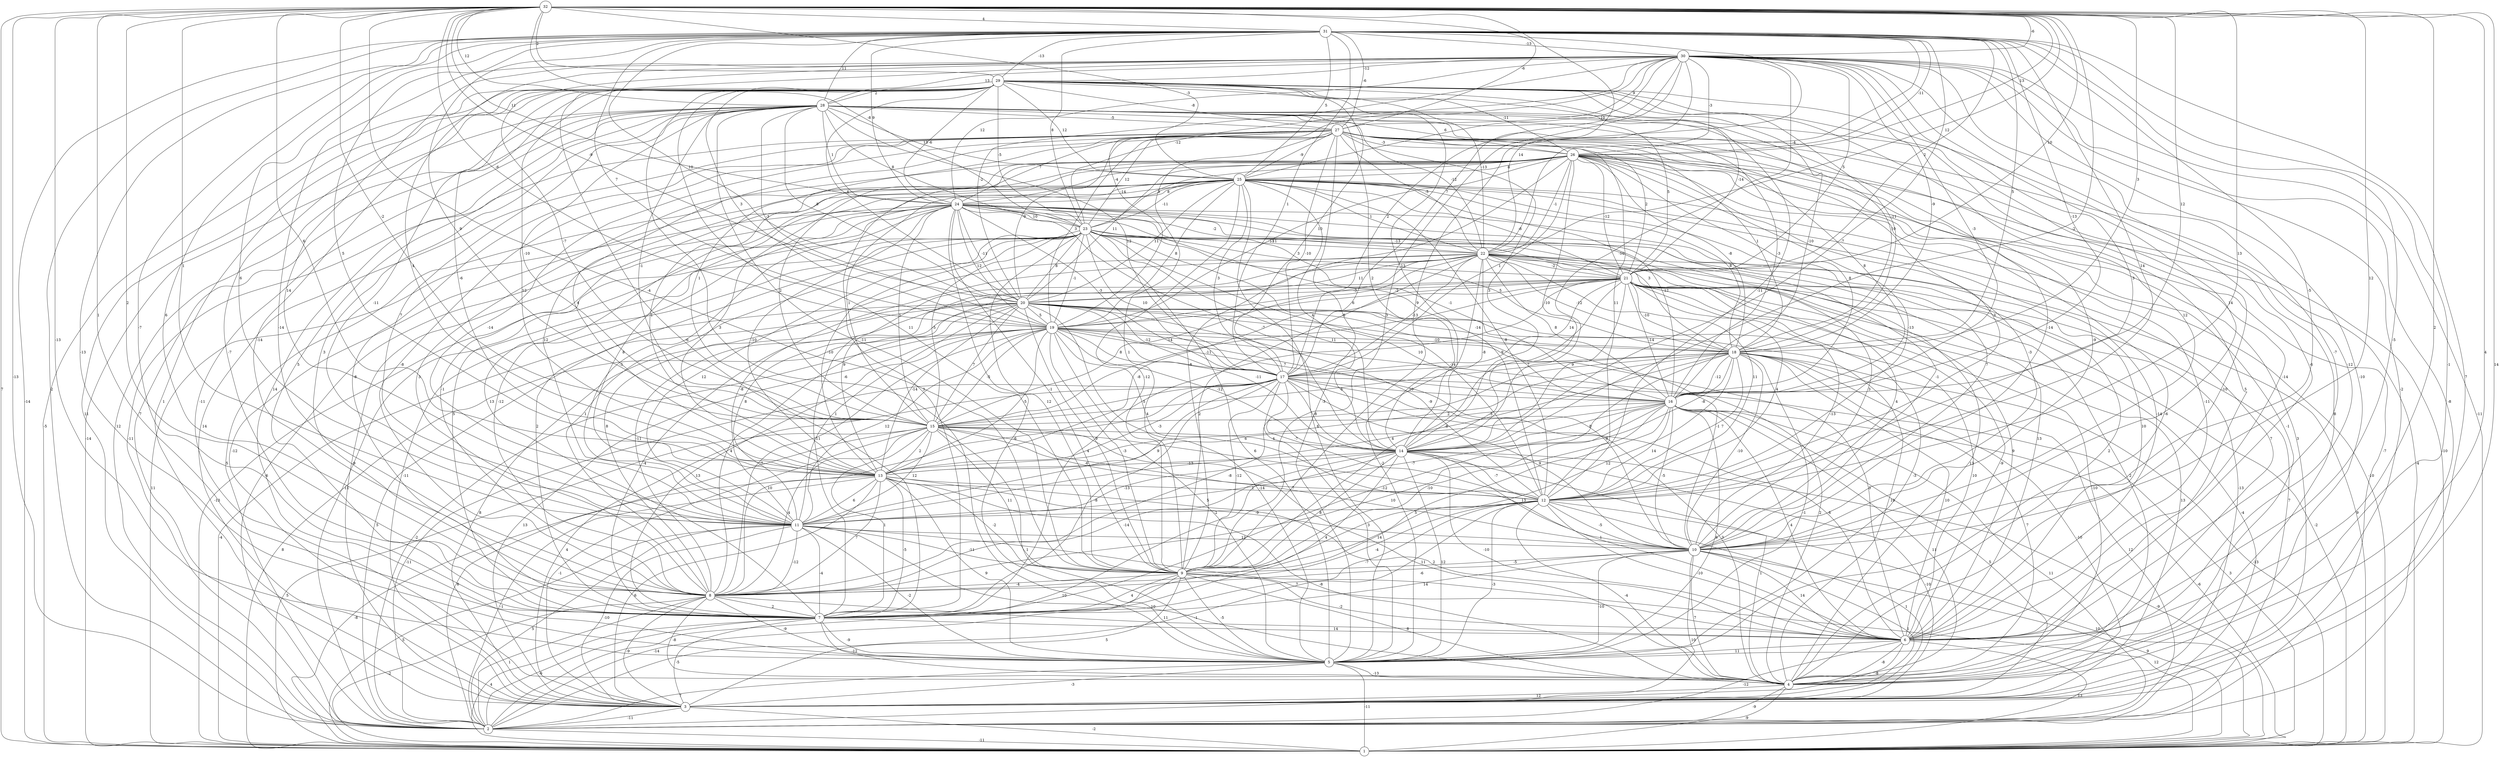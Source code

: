 graph { 
	 fontname="Helvetica,Arial,sans-serif" 
	 node [shape = circle]; 
	 32 -- 1 [label = "7"];
	 32 -- 2 [label = "-13"];
	 32 -- 3 [label = "14"];
	 32 -- 4 [label = "4"];
	 32 -- 5 [label = "-13"];
	 32 -- 6 [label = "2"];
	 32 -- 7 [label = "1"];
	 32 -- 8 [label = "2"];
	 32 -- 9 [label = "-4"];
	 32 -- 10 [label = "12"];
	 32 -- 11 [label = "1"];
	 32 -- 12 [label = "13"];
	 32 -- 13 [label = "6"];
	 32 -- 14 [label = "-2"];
	 32 -- 15 [label = "-2"];
	 32 -- 16 [label = "12"];
	 32 -- 17 [label = "7"];
	 32 -- 18 [label = "3"];
	 32 -- 19 [label = "-6"];
	 32 -- 20 [label = "-9"];
	 32 -- 21 [label = "10"];
	 32 -- 22 [label = "12"];
	 32 -- 23 [label = "-8"];
	 32 -- 24 [label = "11"];
	 32 -- 25 [label = "-3"];
	 32 -- 26 [label = "13"];
	 32 -- 27 [label = "-6"];
	 32 -- 28 [label = "12"];
	 32 -- 29 [label = "2"];
	 32 -- 30 [label = "-6"];
	 32 -- 31 [label = "4"];
	 31 -- 1 [label = "-14"];
	 31 -- 2 [label = "2"];
	 31 -- 3 [label = "7"];
	 31 -- 4 [label = "-1"];
	 31 -- 5 [label = "-13"];
	 31 -- 6 [label = "-5"];
	 31 -- 7 [label = "-7"];
	 31 -- 8 [label = "6"];
	 31 -- 9 [label = "9"];
	 31 -- 10 [label = "-5"];
	 31 -- 11 [label = "6"];
	 31 -- 12 [label = "14"];
	 31 -- 13 [label = "5"];
	 31 -- 14 [label = "-7"];
	 31 -- 15 [label = "9"];
	 31 -- 16 [label = "-13"];
	 31 -- 17 [label = "1"];
	 31 -- 18 [label = "5"];
	 31 -- 19 [label = "7"];
	 31 -- 20 [label = "10"];
	 31 -- 21 [label = "2"];
	 31 -- 22 [label = "-4"];
	 31 -- 23 [label = "8"];
	 31 -- 24 [label = "9"];
	 31 -- 25 [label = "5"];
	 31 -- 26 [label = "-11"];
	 31 -- 27 [label = "-6"];
	 31 -- 28 [label = "11"];
	 31 -- 29 [label = "-13"];
	 31 -- 30 [label = "-13"];
	 30 -- 1 [label = "-11"];
	 30 -- 2 [label = "-8"];
	 30 -- 3 [label = "-2"];
	 30 -- 4 [label = "-10"];
	 30 -- 5 [label = "-12"];
	 30 -- 6 [label = "-7"];
	 30 -- 7 [label = "-6"];
	 30 -- 8 [label = "-14"];
	 30 -- 9 [label = "3"];
	 30 -- 10 [label = "14"];
	 30 -- 11 [label = "14"];
	 30 -- 12 [label = "3"];
	 30 -- 13 [label = "4"];
	 30 -- 14 [label = "-10"];
	 30 -- 15 [label = "-7"];
	 30 -- 16 [label = "-3"];
	 30 -- 17 [label = "2"];
	 30 -- 18 [label = "-9"];
	 30 -- 19 [label = "-14"];
	 30 -- 20 [label = "-2"];
	 30 -- 21 [label = "5"];
	 30 -- 22 [label = "14"];
	 30 -- 23 [label = "-12"];
	 30 -- 24 [label = "12"];
	 30 -- 25 [label = "-10"];
	 30 -- 26 [label = "-3"];
	 30 -- 27 [label = "9"];
	 30 -- 28 [label = "13"];
	 30 -- 29 [label = "-12"];
	 29 -- 1 [label = "-5"];
	 29 -- 2 [label = "11"];
	 29 -- 3 [label = "1"];
	 29 -- 4 [label = "-10"];
	 29 -- 5 [label = "-6"];
	 29 -- 6 [label = "-6"];
	 29 -- 7 [label = "-7"];
	 29 -- 8 [label = "-14"];
	 29 -- 9 [label = "11"];
	 29 -- 10 [label = "12"];
	 29 -- 11 [label = "-11"];
	 29 -- 12 [label = "-11"];
	 29 -- 13 [label = "-6"];
	 29 -- 14 [label = "13"];
	 29 -- 15 [label = "-10"];
	 29 -- 16 [label = "-10"];
	 29 -- 17 [label = "10"];
	 29 -- 18 [label = "-11"];
	 29 -- 19 [label = "3"];
	 29 -- 20 [label = "4"];
	 29 -- 21 [label = "-14"];
	 29 -- 22 [label = "-13"];
	 29 -- 23 [label = "-5"];
	 29 -- 24 [label = "-6"];
	 29 -- 25 [label = "12"];
	 29 -- 26 [label = "-11"];
	 29 -- 27 [label = "-8"];
	 29 -- 28 [label = "2"];
	 28 -- 1 [label = "-14"];
	 28 -- 2 [label = "12"];
	 28 -- 3 [label = "7"];
	 28 -- 4 [label = "-11"];
	 28 -- 5 [label = "14"];
	 28 -- 6 [label = "-14"];
	 28 -- 7 [label = "5"];
	 28 -- 8 [label = "3"];
	 28 -- 9 [label = "-11"];
	 28 -- 10 [label = "-14"];
	 28 -- 11 [label = "7"];
	 28 -- 12 [label = "11"];
	 28 -- 13 [label = "12"];
	 28 -- 14 [label = "2"];
	 28 -- 15 [label = "-1"];
	 28 -- 16 [label = "-3"];
	 28 -- 17 [label = "12"];
	 28 -- 18 [label = "10"];
	 28 -- 19 [label = "-3"];
	 28 -- 20 [label = "8"];
	 28 -- 21 [label = "5"];
	 28 -- 22 [label = "-12"];
	 28 -- 23 [label = "8"];
	 28 -- 24 [label = "1"];
	 28 -- 25 [label = "13"];
	 28 -- 26 [label = "6"];
	 28 -- 27 [label = "-5"];
	 27 -- 1 [label = "-10"];
	 27 -- 2 [label = "-11"];
	 27 -- 3 [label = "14"];
	 27 -- 4 [label = "8"];
	 27 -- 5 [label = "-3"];
	 27 -- 6 [label = "5"];
	 27 -- 7 [label = "-8"];
	 27 -- 8 [label = "-8"];
	 27 -- 9 [label = "1"];
	 27 -- 10 [label = "-9"];
	 27 -- 11 [label = "-14"];
	 27 -- 12 [label = "3"];
	 27 -- 13 [label = "4"];
	 27 -- 14 [label = "3"];
	 27 -- 15 [label = "1"];
	 27 -- 16 [label = "8"];
	 27 -- 17 [label = "-10"];
	 27 -- 18 [label = "1"];
	 27 -- 19 [label = "3"];
	 27 -- 20 [label = "-9"];
	 27 -- 21 [label = "2"];
	 27 -- 22 [label = "-5"];
	 27 -- 23 [label = "12"];
	 27 -- 24 [label = "7"];
	 27 -- 25 [label = "-9"];
	 27 -- 26 [label = "-3"];
	 26 -- 1 [label = "-4"];
	 26 -- 2 [label = "-7"];
	 26 -- 3 [label = "3"];
	 26 -- 4 [label = "-1"];
	 26 -- 5 [label = "-6"];
	 26 -- 6 [label = "-11"];
	 26 -- 7 [label = "3"];
	 26 -- 8 [label = "3"];
	 26 -- 9 [label = "-8"];
	 26 -- 10 [label = "-3"];
	 26 -- 11 [label = "12"];
	 26 -- 12 [label = "-13"];
	 26 -- 13 [label = "1"];
	 26 -- 14 [label = "-10"];
	 26 -- 15 [label = "2"];
	 26 -- 16 [label = "8"];
	 26 -- 17 [label = "1"];
	 26 -- 18 [label = "-8"];
	 26 -- 19 [label = "-11"];
	 26 -- 20 [label = "11"];
	 26 -- 21 [label = "-12"];
	 26 -- 22 [label = "-1"];
	 26 -- 23 [label = "3"];
	 26 -- 24 [label = "-4"];
	 26 -- 25 [label = "8"];
	 25 -- 1 [label = "-10"];
	 25 -- 2 [label = "5"];
	 25 -- 3 [label = "-12"];
	 25 -- 4 [label = "7"];
	 25 -- 5 [label = "6"];
	 25 -- 6 [label = "-14"];
	 25 -- 7 [label = "13"];
	 25 -- 8 [label = "-1"];
	 25 -- 9 [label = "-12"];
	 25 -- 10 [label = "7"];
	 25 -- 11 [label = "8"];
	 25 -- 12 [label = "-8"];
	 25 -- 13 [label = "3"];
	 25 -- 14 [label = "4"];
	 25 -- 15 [label = "1"];
	 25 -- 16 [label = "-12"];
	 25 -- 17 [label = "3"];
	 25 -- 18 [label = "8"];
	 25 -- 19 [label = "8"];
	 25 -- 20 [label = "11"];
	 25 -- 21 [label = "-6"];
	 25 -- 22 [label = "1"];
	 25 -- 23 [label = "-11"];
	 25 -- 24 [label = "8"];
	 24 -- 1 [label = "11"];
	 24 -- 2 [label = "6"];
	 24 -- 3 [label = "-9"];
	 24 -- 4 [label = "2"];
	 24 -- 5 [label = "-6"];
	 24 -- 6 [label = "10"];
	 24 -- 7 [label = "5"];
	 24 -- 8 [label = "-12"];
	 24 -- 9 [label = "-1"];
	 24 -- 10 [label = "-1"];
	 24 -- 11 [label = "-3"];
	 24 -- 12 [label = "9"];
	 24 -- 13 [label = "-10"];
	 24 -- 14 [label = "-7"];
	 24 -- 15 [label = "1"];
	 24 -- 16 [label = "-1"];
	 24 -- 17 [label = "-3"];
	 24 -- 18 [label = "3"];
	 24 -- 19 [label = "12"];
	 24 -- 20 [label = "-11"];
	 24 -- 21 [label = "-13"];
	 24 -- 22 [label = "-2"];
	 24 -- 23 [label = "10"];
	 23 -- 1 [label = "-13"];
	 23 -- 2 [label = "-11"];
	 23 -- 3 [label = "-11"];
	 23 -- 4 [label = "13"];
	 23 -- 5 [label = "6"];
	 23 -- 6 [label = "13"];
	 23 -- 7 [label = "2"];
	 23 -- 8 [label = "1"];
	 23 -- 9 [label = "12"];
	 23 -- 10 [label = "3"];
	 23 -- 11 [label = "12"];
	 23 -- 12 [label = "-14"];
	 23 -- 13 [label = "-10"];
	 23 -- 14 [label = "11"];
	 23 -- 15 [label = "-5"];
	 23 -- 16 [label = "-8"];
	 23 -- 17 [label = "10"];
	 23 -- 18 [label = "5"];
	 23 -- 19 [label = "-1"];
	 23 -- 20 [label = "8"];
	 23 -- 21 [label = "3"];
	 23 -- 22 [label = "-13"];
	 22 -- 1 [label = "9"];
	 22 -- 2 [label = "7"];
	 22 -- 3 [label = "-13"];
	 22 -- 4 [label = "2"];
	 22 -- 5 [label = "-2"];
	 22 -- 6 [label = "9"];
	 22 -- 7 [label = "-11"];
	 22 -- 8 [label = "8"];
	 22 -- 9 [label = "2"];
	 22 -- 10 [label = "4"];
	 22 -- 11 [label = "-8"];
	 22 -- 12 [label = "11"];
	 22 -- 13 [label = "9"];
	 22 -- 14 [label = "-8"];
	 22 -- 15 [label = "-14"];
	 22 -- 16 [label = "8"];
	 22 -- 17 [label = "-13"];
	 22 -- 18 [label = "-12"];
	 22 -- 19 [label = "-3"];
	 22 -- 20 [label = "11"];
	 22 -- 21 [label = "-2"];
	 21 -- 1 [label = "-2"];
	 21 -- 2 [label = "-4"];
	 21 -- 3 [label = "13"];
	 21 -- 4 [label = "-10"];
	 21 -- 5 [label = "-3"];
	 21 -- 6 [label = "-9"];
	 21 -- 7 [label = "4"];
	 21 -- 8 [label = "-11"];
	 21 -- 9 [label = "-8"];
	 21 -- 10 [label = "-13"];
	 21 -- 11 [label = "8"];
	 21 -- 12 [label = "4"];
	 21 -- 13 [label = "-8"];
	 21 -- 14 [label = "9"];
	 21 -- 15 [label = "-11"];
	 21 -- 16 [label = "-14"];
	 21 -- 17 [label = "14"];
	 21 -- 18 [label = "-10"];
	 21 -- 19 [label = "6"];
	 21 -- 20 [label = "-2"];
	 20 -- 1 [label = "-4"];
	 20 -- 2 [label = "5"];
	 20 -- 3 [label = "8"];
	 20 -- 4 [label = "10"];
	 20 -- 5 [label = "-14"];
	 20 -- 6 [label = "10"];
	 20 -- 7 [label = "-4"];
	 20 -- 8 [label = "4"];
	 20 -- 9 [label = "9"];
	 20 -- 10 [label = "-1"];
	 20 -- 11 [label = "1"];
	 20 -- 12 [label = "-9"];
	 20 -- 13 [label = "-14"];
	 20 -- 14 [label = "-11"];
	 20 -- 15 [label = "7"];
	 20 -- 16 [label = "10"];
	 20 -- 17 [label = "-12"];
	 20 -- 18 [label = "-14"];
	 20 -- 19 [label = "5"];
	 19 -- 1 [label = "8"];
	 19 -- 2 [label = "-2"];
	 19 -- 3 [label = "13"];
	 19 -- 4 [label = "2"];
	 19 -- 5 [label = "5"];
	 19 -- 6 [label = "3"];
	 19 -- 7 [label = "13"];
	 19 -- 8 [label = "-7"];
	 19 -- 9 [label = "-3"];
	 19 -- 10 [label = "9"];
	 19 -- 11 [label = "12"];
	 19 -- 12 [label = "4"];
	 19 -- 13 [label = "-5"];
	 19 -- 14 [label = "-12"];
	 19 -- 15 [label = "-5"];
	 19 -- 16 [label = "7"];
	 19 -- 17 [label = "8"];
	 19 -- 18 [label = "-10"];
	 18 -- 1 [label = "-13"];
	 18 -- 2 [label = "12"];
	 18 -- 3 [label = "-10"];
	 18 -- 4 [label = "7"];
	 18 -- 5 [label = "-1"];
	 18 -- 6 [label = "10"];
	 18 -- 7 [label = "-12"];
	 18 -- 8 [label = "-8"];
	 18 -- 9 [label = "12"];
	 18 -- 10 [label = "-10"];
	 18 -- 11 [label = "4"];
	 18 -- 12 [label = "7"];
	 18 -- 13 [label = "2"];
	 18 -- 14 [label = "-8"];
	 18 -- 15 [label = "6"];
	 18 -- 16 [label = "-12"];
	 18 -- 17 [label = "7"];
	 17 -- 1 [label = "3"];
	 17 -- 2 [label = "-11"];
	 17 -- 3 [label = "4"];
	 17 -- 4 [label = "3"];
	 17 -- 5 [label = "3"];
	 17 -- 6 [label = "6"];
	 17 -- 7 [label = "-8"];
	 17 -- 8 [label = "10"];
	 17 -- 9 [label = "-12"];
	 17 -- 10 [label = "9"];
	 17 -- 11 [label = "9"];
	 17 -- 12 [label = "-7"];
	 17 -- 13 [label = "-3"];
	 17 -- 14 [label = "-8"];
	 17 -- 15 [label = "5"];
	 17 -- 16 [label = "10"];
	 16 -- 1 [label = "-6"];
	 16 -- 2 [label = "11"];
	 16 -- 3 [label = "5"];
	 16 -- 4 [label = "11"];
	 16 -- 5 [label = "6"];
	 16 -- 6 [label = "4"];
	 16 -- 7 [label = "5"];
	 16 -- 8 [label = "10"];
	 16 -- 9 [label = "-10"];
	 16 -- 10 [label = "-5"];
	 16 -- 11 [label = "-7"];
	 16 -- 12 [label = "14"];
	 16 -- 13 [label = "6"];
	 16 -- 14 [label = "8"];
	 16 -- 15 [label = "-5"];
	 15 -- 1 [label = "5"];
	 15 -- 2 [label = "6"];
	 15 -- 3 [label = "-1"];
	 15 -- 4 [label = "11"];
	 15 -- 5 [label = "1"];
	 15 -- 6 [label = "1"];
	 15 -- 7 [label = "1"];
	 15 -- 8 [label = "4"];
	 15 -- 9 [label = "11"];
	 15 -- 10 [label = "7"];
	 15 -- 11 [label = "12"];
	 15 -- 12 [label = "-6"];
	 15 -- 13 [label = "2"];
	 15 -- 14 [label = "4"];
	 14 -- 1 [label = "-9"];
	 14 -- 2 [label = "10"];
	 14 -- 3 [label = "-10"];
	 14 -- 4 [label = "1"];
	 14 -- 5 [label = "12"];
	 14 -- 6 [label = "-10"];
	 14 -- 7 [label = "4"];
	 14 -- 8 [label = "-14"];
	 14 -- 9 [label = "8"];
	 14 -- 10 [label = "13"];
	 14 -- 11 [label = "-13"];
	 14 -- 12 [label = "-7"];
	 14 -- 13 [label = "-13"];
	 13 -- 1 [label = "-8"];
	 13 -- 2 [label = "-1"];
	 13 -- 3 [label = "6"];
	 13 -- 4 [label = "-8"];
	 13 -- 5 [label = "9"];
	 13 -- 6 [label = "2"];
	 13 -- 7 [label = "-5"];
	 13 -- 8 [label = "7"];
	 13 -- 9 [label = "-2"];
	 13 -- 10 [label = "-9"];
	 13 -- 11 [label = "6"];
	 13 -- 12 [label = "1"];
	 12 -- 1 [label = "10"];
	 12 -- 2 [label = "-1"];
	 12 -- 3 [label = "1"];
	 12 -- 4 [label = "-4"];
	 12 -- 5 [label = "-3"];
	 12 -- 6 [label = "-10"];
	 12 -- 7 [label = "-7"];
	 12 -- 8 [label = "-4"];
	 12 -- 9 [label = "14"];
	 12 -- 10 [label = "-5"];
	 12 -- 11 [label = "-2"];
	 11 -- 1 [label = "5"];
	 11 -- 2 [label = "5"];
	 11 -- 3 [label = "-10"];
	 11 -- 4 [label = "10"];
	 11 -- 5 [label = "-2"];
	 11 -- 6 [label = "7"];
	 11 -- 7 [label = "-4"];
	 11 -- 8 [label = "-12"];
	 11 -- 9 [label = "-11"];
	 11 -- 10 [label = "12"];
	 10 -- 1 [label = "9"];
	 10 -- 2 [label = "10"];
	 10 -- 3 [label = "1"];
	 10 -- 4 [label = "7"];
	 10 -- 5 [label = "-10"];
	 10 -- 6 [label = "14"];
	 10 -- 7 [label = "14"];
	 10 -- 8 [label = "-6"];
	 10 -- 9 [label = "-5"];
	 9 -- 1 [label = "12"];
	 9 -- 2 [label = "-14"];
	 9 -- 3 [label = "5"];
	 9 -- 4 [label = "8"];
	 9 -- 5 [label = "-5"];
	 9 -- 6 [label = "-2"];
	 9 -- 7 [label = "4"];
	 9 -- 8 [label = "-4"];
	 8 -- 1 [label = "-2"];
	 8 -- 2 [label = "1"];
	 8 -- 3 [label = "-9"];
	 8 -- 4 [label = "-8"];
	 8 -- 5 [label = "-9"];
	 8 -- 6 [label = "11"];
	 8 -- 7 [label = "2"];
	 7 -- 1 [label = "4"];
	 7 -- 2 [label = "-6"];
	 7 -- 3 [label = "-5"];
	 7 -- 4 [label = "-12"];
	 7 -- 5 [label = "-9"];
	 7 -- 6 [label = "14"];
	 6 -- 1 [label = "13"];
	 6 -- 2 [label = "-12"];
	 6 -- 3 [label = "-8"];
	 6 -- 4 [label = "-8"];
	 6 -- 5 [label = "11"];
	 5 -- 1 [label = "-11"];
	 5 -- 2 [label = "7"];
	 5 -- 3 [label = "-3"];
	 5 -- 4 [label = "-13"];
	 4 -- 1 [label = "-9"];
	 4 -- 2 [label = "-9"];
	 4 -- 3 [label = "12"];
	 3 -- 1 [label = "-2"];
	 3 -- 2 [label = "-11"];
	 2 -- 1 [label = "-11"];
	 1;
	 2;
	 3;
	 4;
	 5;
	 6;
	 7;
	 8;
	 9;
	 10;
	 11;
	 12;
	 13;
	 14;
	 15;
	 16;
	 17;
	 18;
	 19;
	 20;
	 21;
	 22;
	 23;
	 24;
	 25;
	 26;
	 27;
	 28;
	 29;
	 30;
	 31;
	 32;
}
